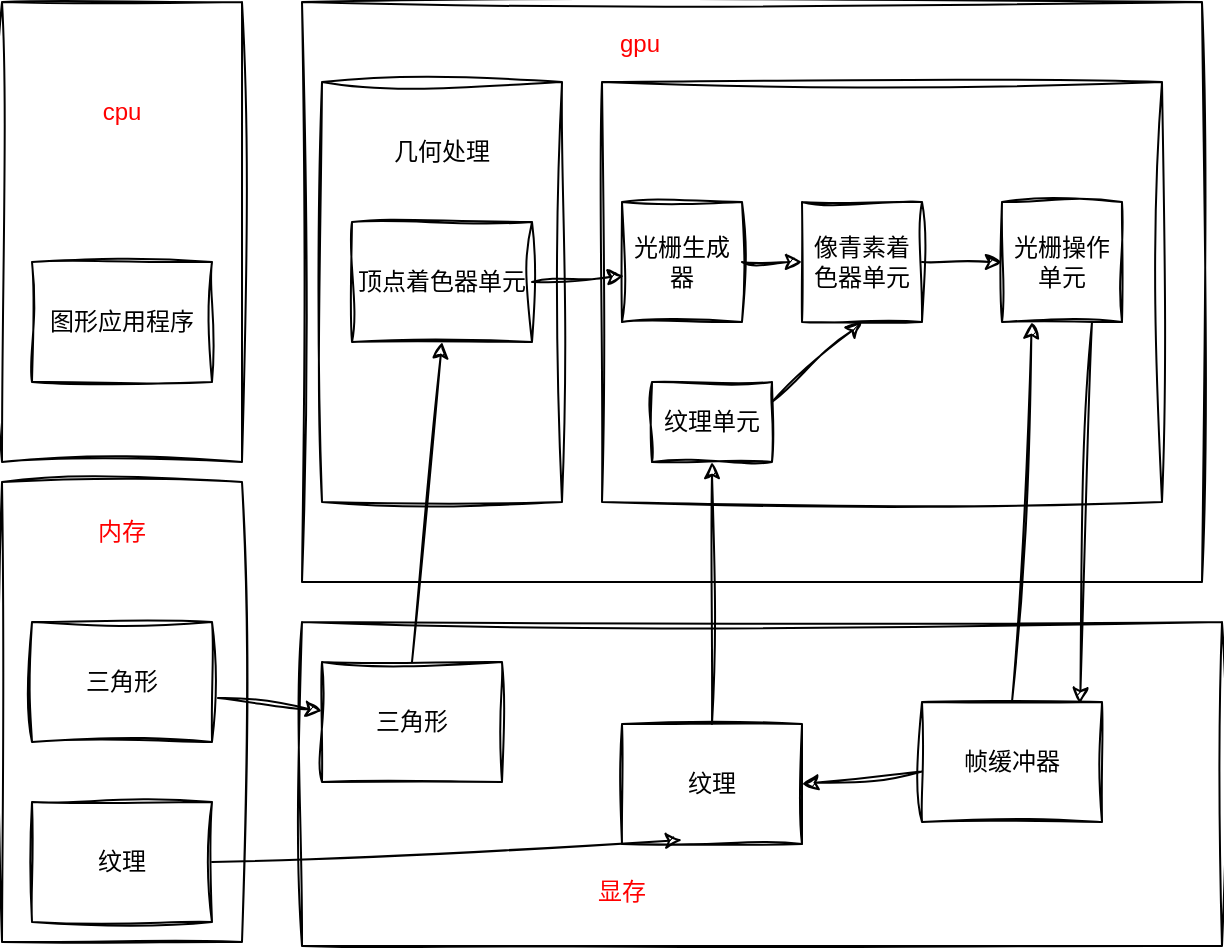 <mxfile version="21.3.3" type="github">
  <diagram name="第 1 页" id="jzOm_tvhn68_1vdICMgS">
    <mxGraphModel dx="1434" dy="785" grid="1" gridSize="10" guides="1" tooltips="1" connect="1" arrows="1" fold="1" page="1" pageScale="1" pageWidth="827" pageHeight="1169" math="0" shadow="0">
      <root>
        <mxCell id="0" />
        <mxCell id="1" parent="0" />
        <mxCell id="athuDTe5J3mC7YvtpYBE-1" value="" style="rounded=0;whiteSpace=wrap;html=1;sketch=1;curveFitting=1;jiggle=2;" vertex="1" parent="1">
          <mxGeometry x="110" y="100" width="120" height="230" as="geometry" />
        </mxCell>
        <mxCell id="athuDTe5J3mC7YvtpYBE-2" value="" style="rounded=0;whiteSpace=wrap;html=1;sketch=1;curveFitting=1;jiggle=2;" vertex="1" parent="1">
          <mxGeometry x="110" y="340" width="120" height="230" as="geometry" />
        </mxCell>
        <mxCell id="athuDTe5J3mC7YvtpYBE-3" value="" style="rounded=0;whiteSpace=wrap;html=1;sketch=1;curveFitting=1;jiggle=2;" vertex="1" parent="1">
          <mxGeometry x="260" y="100" width="450" height="290" as="geometry" />
        </mxCell>
        <mxCell id="athuDTe5J3mC7YvtpYBE-4" value="" style="rounded=0;whiteSpace=wrap;html=1;sketch=1;curveFitting=1;jiggle=2;" vertex="1" parent="1">
          <mxGeometry x="260" y="410" width="460" height="162" as="geometry" />
        </mxCell>
        <mxCell id="athuDTe5J3mC7YvtpYBE-6" value="图形应用程序" style="rounded=0;whiteSpace=wrap;html=1;sketch=1;curveFitting=1;jiggle=2;" vertex="1" parent="1">
          <mxGeometry x="125" y="230" width="90" height="60" as="geometry" />
        </mxCell>
        <mxCell id="athuDTe5J3mC7YvtpYBE-7" value="cpu" style="text;html=1;strokeColor=none;fillColor=none;align=center;verticalAlign=middle;whiteSpace=wrap;rounded=0;sketch=1;curveFitting=1;jiggle=2;fontColor=#FF0000;" vertex="1" parent="1">
          <mxGeometry x="140" y="140" width="60" height="30" as="geometry" />
        </mxCell>
        <mxCell id="athuDTe5J3mC7YvtpYBE-8" value="纹理" style="rounded=0;whiteSpace=wrap;html=1;sketch=1;curveFitting=1;jiggle=2;" vertex="1" parent="1">
          <mxGeometry x="125" y="500" width="90" height="60" as="geometry" />
        </mxCell>
        <mxCell id="athuDTe5J3mC7YvtpYBE-9" value="三角形" style="rounded=0;whiteSpace=wrap;html=1;sketch=1;curveFitting=1;jiggle=2;" vertex="1" parent="1">
          <mxGeometry x="125" y="410" width="90" height="60" as="geometry" />
        </mxCell>
        <mxCell id="athuDTe5J3mC7YvtpYBE-10" value="内存" style="text;html=1;strokeColor=none;fillColor=none;align=center;verticalAlign=middle;whiteSpace=wrap;rounded=0;fontColor=#FF0000;" vertex="1" parent="1">
          <mxGeometry x="140" y="350" width="60" height="30" as="geometry" />
        </mxCell>
        <mxCell id="athuDTe5J3mC7YvtpYBE-13" value="" style="rounded=0;whiteSpace=wrap;html=1;sketch=1;curveFitting=1;jiggle=2;glass=0;" vertex="1" parent="1">
          <mxGeometry x="270" y="140" width="120" height="210" as="geometry" />
        </mxCell>
        <mxCell id="athuDTe5J3mC7YvtpYBE-12" value="顶点着色器单元" style="rounded=0;whiteSpace=wrap;html=1;sketch=1;curveFitting=1;jiggle=2;" vertex="1" parent="1">
          <mxGeometry x="285" y="210" width="90" height="60" as="geometry" />
        </mxCell>
        <mxCell id="athuDTe5J3mC7YvtpYBE-15" value="几何处理" style="text;html=1;strokeColor=none;fillColor=none;align=center;verticalAlign=middle;whiteSpace=wrap;rounded=0;sketch=1;curveFitting=1;jiggle=2;" vertex="1" parent="1">
          <mxGeometry x="300" y="160" width="60" height="30" as="geometry" />
        </mxCell>
        <mxCell id="athuDTe5J3mC7YvtpYBE-17" value="三角形" style="rounded=0;whiteSpace=wrap;html=1;sketch=1;curveFitting=1;jiggle=2;" vertex="1" parent="1">
          <mxGeometry x="270" y="430" width="90" height="60" as="geometry" />
        </mxCell>
        <mxCell id="athuDTe5J3mC7YvtpYBE-19" value="纹理" style="rounded=0;whiteSpace=wrap;html=1;sketch=1;curveFitting=1;jiggle=2;" vertex="1" parent="1">
          <mxGeometry x="420" y="461" width="90" height="60" as="geometry" />
        </mxCell>
        <mxCell id="athuDTe5J3mC7YvtpYBE-20" value="帧缓冲器" style="rounded=0;whiteSpace=wrap;html=1;sketch=1;curveFitting=1;jiggle=2;" vertex="1" parent="1">
          <mxGeometry x="570" y="450" width="90" height="60" as="geometry" />
        </mxCell>
        <mxCell id="athuDTe5J3mC7YvtpYBE-21" value="gpu" style="text;html=1;strokeColor=none;fillColor=none;align=center;verticalAlign=middle;whiteSpace=wrap;rounded=0;sketch=1;curveFitting=1;jiggle=2;fontColor=#FF0000;" vertex="1" parent="1">
          <mxGeometry x="399" y="106" width="60" height="30" as="geometry" />
        </mxCell>
        <mxCell id="athuDTe5J3mC7YvtpYBE-22" value="显存" style="text;html=1;strokeColor=none;fillColor=none;align=center;verticalAlign=middle;whiteSpace=wrap;rounded=0;fontColor=#FF0000;" vertex="1" parent="1">
          <mxGeometry x="390" y="530" width="60" height="30" as="geometry" />
        </mxCell>
        <mxCell id="athuDTe5J3mC7YvtpYBE-23" value="" style="endArrow=classic;html=1;rounded=0;entryX=0.5;entryY=1;entryDx=0;entryDy=0;sketch=1;curveFitting=1;jiggle=2;exitX=0.5;exitY=0;exitDx=0;exitDy=0;" edge="1" parent="1" source="athuDTe5J3mC7YvtpYBE-17" target="athuDTe5J3mC7YvtpYBE-12">
          <mxGeometry width="50" height="50" relative="1" as="geometry">
            <mxPoint x="320" y="450" as="sourcePoint" />
            <mxPoint x="370" y="400" as="targetPoint" />
          </mxGeometry>
        </mxCell>
        <mxCell id="athuDTe5J3mC7YvtpYBE-24" value="" style="rounded=0;whiteSpace=wrap;html=1;sketch=1;curveFitting=1;jiggle=2;glass=0;" vertex="1" parent="1">
          <mxGeometry x="410" y="140" width="280" height="210" as="geometry" />
        </mxCell>
        <mxCell id="athuDTe5J3mC7YvtpYBE-26" value="光栅生成器" style="rounded=0;whiteSpace=wrap;html=1;sketch=1;curveFitting=1;jiggle=2;" vertex="1" parent="1">
          <mxGeometry x="420" y="200" width="60" height="60" as="geometry" />
        </mxCell>
        <mxCell id="athuDTe5J3mC7YvtpYBE-27" value="像青素着色器单元" style="rounded=0;whiteSpace=wrap;html=1;sketch=1;curveFitting=1;jiggle=2;" vertex="1" parent="1">
          <mxGeometry x="510" y="200" width="60" height="60" as="geometry" />
        </mxCell>
        <mxCell id="athuDTe5J3mC7YvtpYBE-28" value="光栅操作单元" style="rounded=0;whiteSpace=wrap;html=1;sketch=1;curveFitting=1;jiggle=2;" vertex="1" parent="1">
          <mxGeometry x="610" y="200" width="60" height="60" as="geometry" />
        </mxCell>
        <mxCell id="athuDTe5J3mC7YvtpYBE-29" value="纹理单元" style="rounded=0;whiteSpace=wrap;html=1;sketch=1;curveFitting=1;jiggle=2;" vertex="1" parent="1">
          <mxGeometry x="435" y="290" width="60" height="40" as="geometry" />
        </mxCell>
        <mxCell id="athuDTe5J3mC7YvtpYBE-32" value="" style="endArrow=classic;html=1;rounded=0;entryX=0.017;entryY=0.617;entryDx=0;entryDy=0;sketch=1;curveFitting=1;jiggle=2;entryPerimeter=0;exitX=1;exitY=0.5;exitDx=0;exitDy=0;" edge="1" parent="1" source="athuDTe5J3mC7YvtpYBE-12" target="athuDTe5J3mC7YvtpYBE-26">
          <mxGeometry width="50" height="50" relative="1" as="geometry">
            <mxPoint x="330" y="460" as="sourcePoint" />
            <mxPoint x="340" y="280" as="targetPoint" />
          </mxGeometry>
        </mxCell>
        <mxCell id="athuDTe5J3mC7YvtpYBE-33" value="" style="endArrow=classic;html=1;rounded=0;sketch=1;curveFitting=1;jiggle=2;" edge="1" parent="1" source="athuDTe5J3mC7YvtpYBE-26" target="athuDTe5J3mC7YvtpYBE-27">
          <mxGeometry width="50" height="50" relative="1" as="geometry">
            <mxPoint x="385" y="250" as="sourcePoint" />
            <mxPoint x="431" y="217" as="targetPoint" />
          </mxGeometry>
        </mxCell>
        <mxCell id="athuDTe5J3mC7YvtpYBE-34" value="" style="endArrow=classic;html=1;rounded=0;entryX=0;entryY=0.5;entryDx=0;entryDy=0;sketch=1;curveFitting=1;jiggle=2;" edge="1" parent="1" source="athuDTe5J3mC7YvtpYBE-27" target="athuDTe5J3mC7YvtpYBE-28">
          <mxGeometry width="50" height="50" relative="1" as="geometry">
            <mxPoint x="560" y="200" as="sourcePoint" />
            <mxPoint x="441" y="227" as="targetPoint" />
          </mxGeometry>
        </mxCell>
        <mxCell id="athuDTe5J3mC7YvtpYBE-35" value="" style="endArrow=classic;html=1;rounded=0;entryX=0.5;entryY=1;entryDx=0;entryDy=0;sketch=1;curveFitting=1;jiggle=2;exitX=1;exitY=0.25;exitDx=0;exitDy=0;" edge="1" parent="1" source="athuDTe5J3mC7YvtpYBE-29" target="athuDTe5J3mC7YvtpYBE-27">
          <mxGeometry width="50" height="50" relative="1" as="geometry">
            <mxPoint x="405" y="270" as="sourcePoint" />
            <mxPoint x="451" y="237" as="targetPoint" />
          </mxGeometry>
        </mxCell>
        <mxCell id="athuDTe5J3mC7YvtpYBE-36" value="" style="endArrow=classic;html=1;rounded=0;entryX=0.5;entryY=1;entryDx=0;entryDy=0;sketch=1;curveFitting=1;jiggle=2;exitX=0.5;exitY=0;exitDx=0;exitDy=0;" edge="1" parent="1" source="athuDTe5J3mC7YvtpYBE-19" target="athuDTe5J3mC7YvtpYBE-29">
          <mxGeometry width="50" height="50" relative="1" as="geometry">
            <mxPoint x="415" y="280" as="sourcePoint" />
            <mxPoint x="461" y="247" as="targetPoint" />
          </mxGeometry>
        </mxCell>
        <mxCell id="athuDTe5J3mC7YvtpYBE-37" value="" style="endArrow=classic;html=1;rounded=0;entryX=1;entryY=0.5;entryDx=0;entryDy=0;sketch=1;curveFitting=1;jiggle=2;" edge="1" parent="1" source="athuDTe5J3mC7YvtpYBE-20" target="athuDTe5J3mC7YvtpYBE-19">
          <mxGeometry width="50" height="50" relative="1" as="geometry">
            <mxPoint x="425" y="290" as="sourcePoint" />
            <mxPoint x="471" y="257" as="targetPoint" />
          </mxGeometry>
        </mxCell>
        <mxCell id="athuDTe5J3mC7YvtpYBE-38" value="" style="endArrow=classic;html=1;rounded=0;entryX=0.333;entryY=0.967;entryDx=0;entryDy=0;sketch=1;curveFitting=1;jiggle=2;entryPerimeter=0;exitX=1;exitY=0.5;exitDx=0;exitDy=0;" edge="1" parent="1" source="athuDTe5J3mC7YvtpYBE-8" target="athuDTe5J3mC7YvtpYBE-19">
          <mxGeometry width="50" height="50" relative="1" as="geometry">
            <mxPoint x="435" y="300" as="sourcePoint" />
            <mxPoint x="481" y="267" as="targetPoint" />
          </mxGeometry>
        </mxCell>
        <mxCell id="athuDTe5J3mC7YvtpYBE-39" value="" style="endArrow=classic;html=1;rounded=0;sketch=1;curveFitting=1;jiggle=2;exitX=1.033;exitY=0.633;exitDx=0;exitDy=0;exitPerimeter=0;" edge="1" parent="1" source="athuDTe5J3mC7YvtpYBE-9" target="athuDTe5J3mC7YvtpYBE-17">
          <mxGeometry width="50" height="50" relative="1" as="geometry">
            <mxPoint x="445" y="310" as="sourcePoint" />
            <mxPoint x="491" y="277" as="targetPoint" />
          </mxGeometry>
        </mxCell>
        <mxCell id="athuDTe5J3mC7YvtpYBE-41" value="" style="endArrow=classic;html=1;rounded=0;entryX=0.878;entryY=0.017;entryDx=0;entryDy=0;sketch=1;curveFitting=1;jiggle=2;entryPerimeter=0;exitX=0.75;exitY=1;exitDx=0;exitDy=0;" edge="1" parent="1" source="athuDTe5J3mC7YvtpYBE-28" target="athuDTe5J3mC7YvtpYBE-20">
          <mxGeometry width="50" height="50" relative="1" as="geometry">
            <mxPoint x="455" y="320" as="sourcePoint" />
            <mxPoint x="501" y="287" as="targetPoint" />
          </mxGeometry>
        </mxCell>
        <mxCell id="athuDTe5J3mC7YvtpYBE-42" value="" style="endArrow=classic;html=1;rounded=0;entryX=0.25;entryY=1;entryDx=0;entryDy=0;sketch=1;curveFitting=1;jiggle=2;exitX=0.5;exitY=0;exitDx=0;exitDy=0;" edge="1" parent="1" source="athuDTe5J3mC7YvtpYBE-20" target="athuDTe5J3mC7YvtpYBE-28">
          <mxGeometry width="50" height="50" relative="1" as="geometry">
            <mxPoint x="465" y="330" as="sourcePoint" />
            <mxPoint x="511" y="297" as="targetPoint" />
          </mxGeometry>
        </mxCell>
      </root>
    </mxGraphModel>
  </diagram>
</mxfile>
